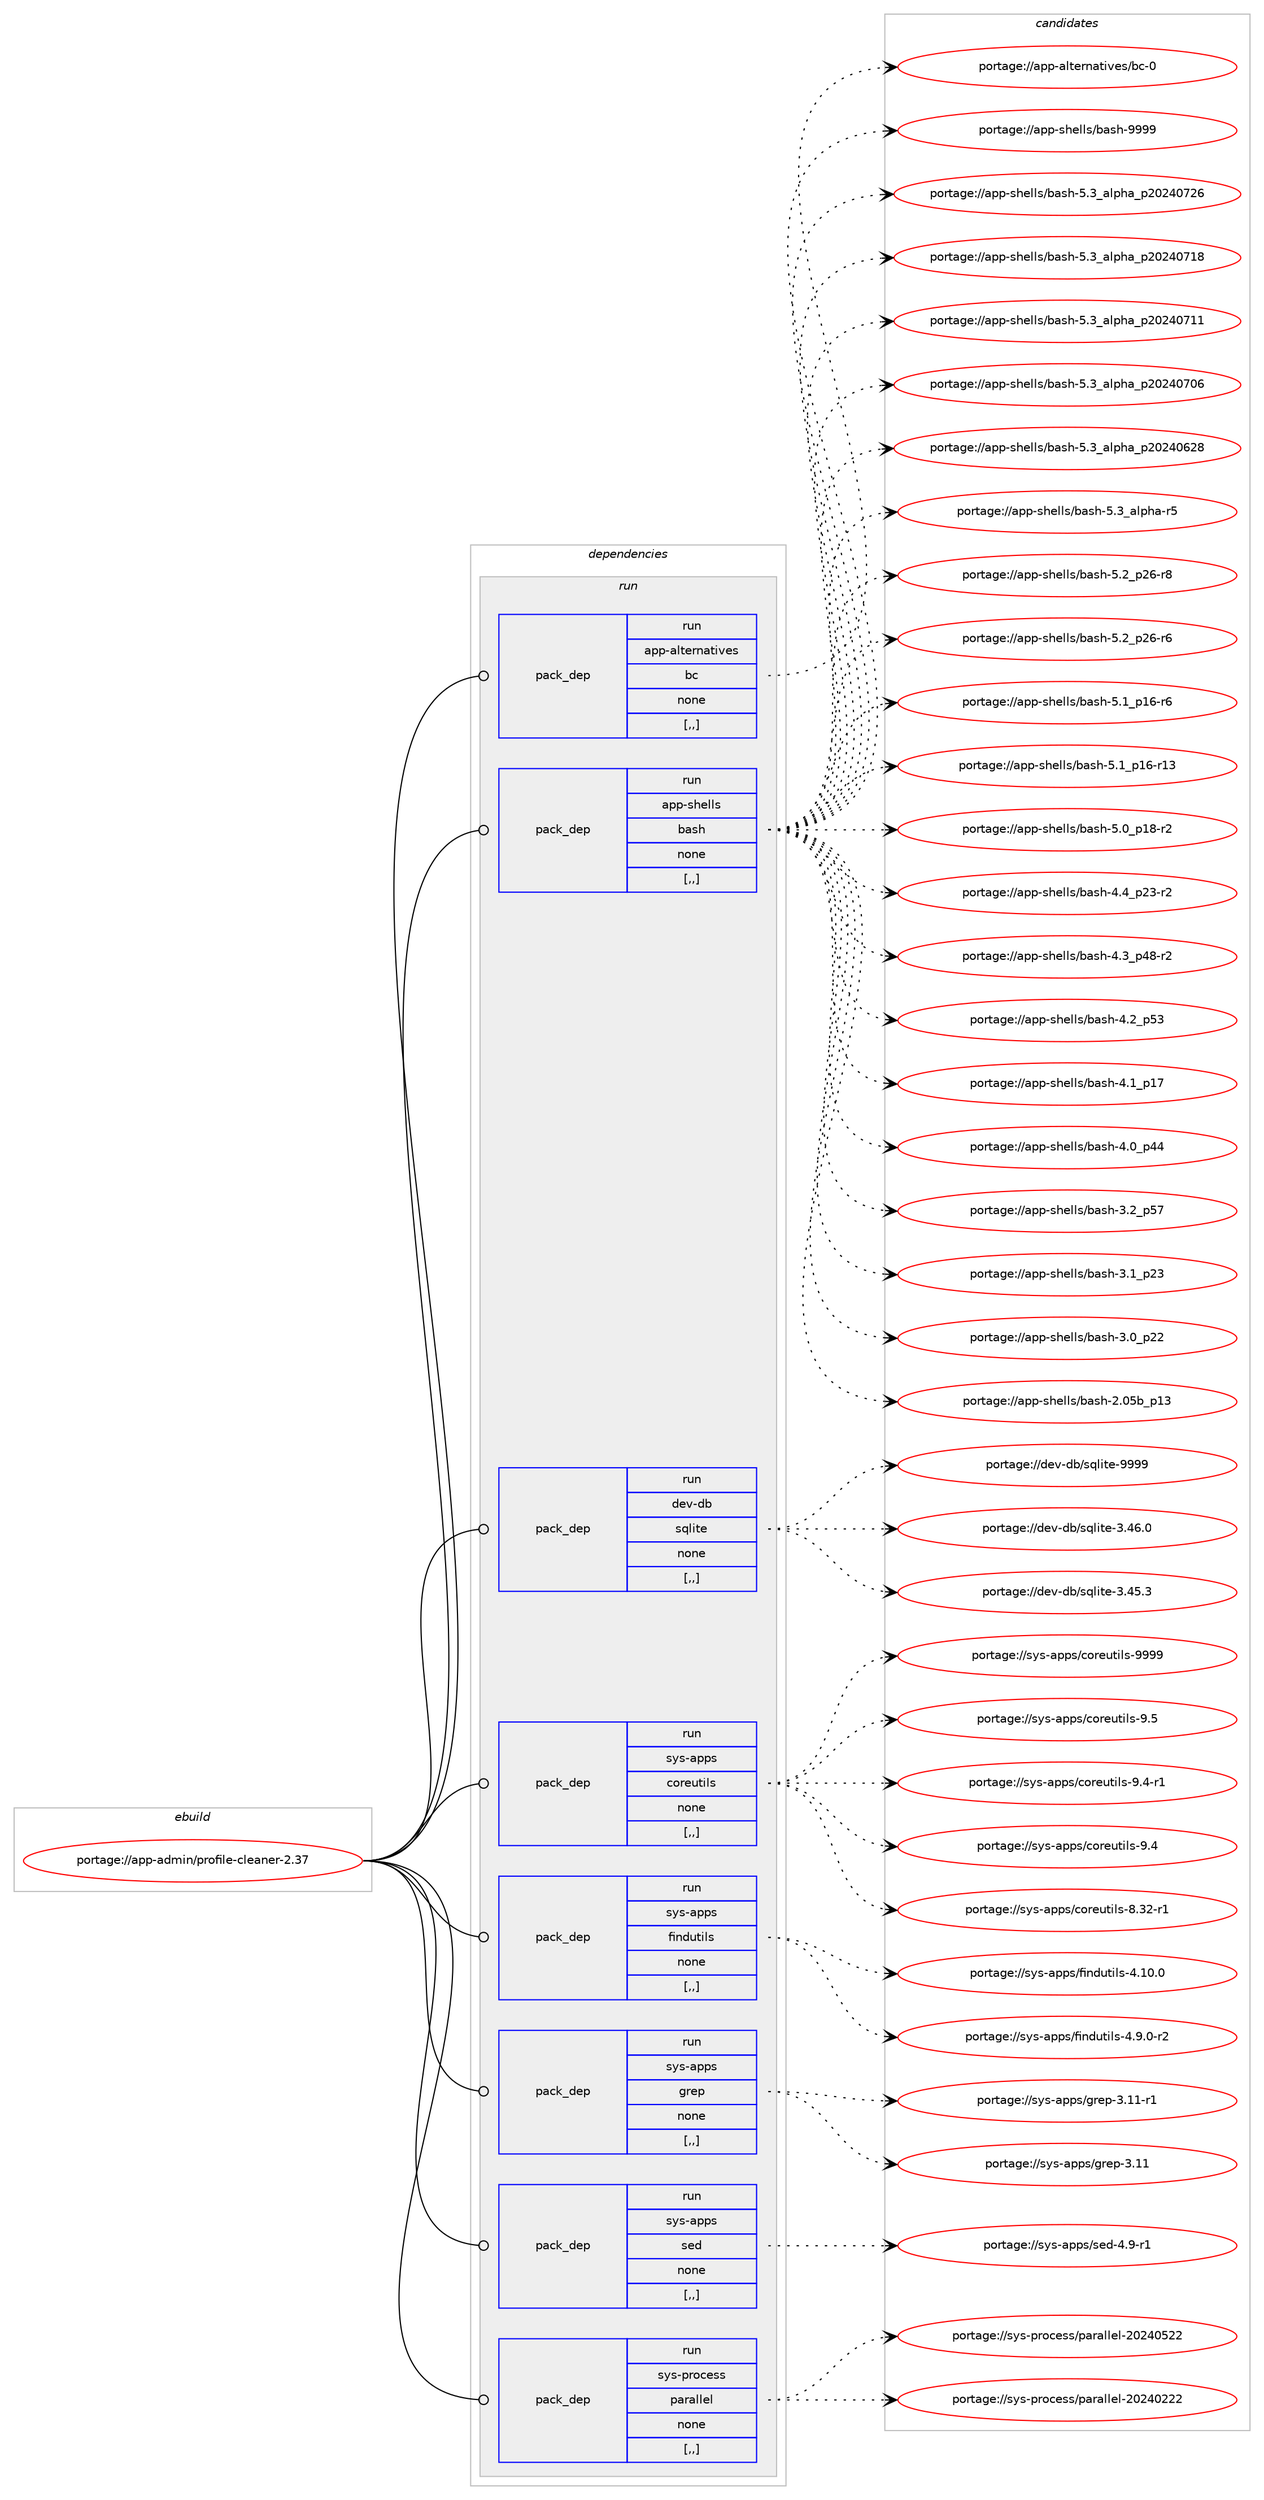 digraph prolog {

# *************
# Graph options
# *************

newrank=true;
concentrate=true;
compound=true;
graph [rankdir=LR,fontname=Helvetica,fontsize=10,ranksep=1.5];#, ranksep=2.5, nodesep=0.2];
edge  [arrowhead=vee];
node  [fontname=Helvetica,fontsize=10];

# **********
# The ebuild
# **********

subgraph cluster_leftcol {
color=gray;
label=<<i>ebuild</i>>;
id [label="portage://app-admin/profile-cleaner-2.37", color=red, width=4, href="../app-admin/profile-cleaner-2.37.svg"];
}

# ****************
# The dependencies
# ****************

subgraph cluster_midcol {
color=gray;
label=<<i>dependencies</i>>;
subgraph cluster_compile {
fillcolor="#eeeeee";
style=filled;
label=<<i>compile</i>>;
}
subgraph cluster_compileandrun {
fillcolor="#eeeeee";
style=filled;
label=<<i>compile and run</i>>;
}
subgraph cluster_run {
fillcolor="#eeeeee";
style=filled;
label=<<i>run</i>>;
subgraph pack2731 {
dependency3490 [label=<<TABLE BORDER="0" CELLBORDER="1" CELLSPACING="0" CELLPADDING="4" WIDTH="220"><TR><TD ROWSPAN="6" CELLPADDING="30">pack_dep</TD></TR><TR><TD WIDTH="110">run</TD></TR><TR><TD>app-alternatives</TD></TR><TR><TD>bc</TD></TR><TR><TD>none</TD></TR><TR><TD>[,,]</TD></TR></TABLE>>, shape=none, color=blue];
}
id:e -> dependency3490:w [weight=20,style="solid",arrowhead="odot"];
subgraph pack2732 {
dependency3491 [label=<<TABLE BORDER="0" CELLBORDER="1" CELLSPACING="0" CELLPADDING="4" WIDTH="220"><TR><TD ROWSPAN="6" CELLPADDING="30">pack_dep</TD></TR><TR><TD WIDTH="110">run</TD></TR><TR><TD>app-shells</TD></TR><TR><TD>bash</TD></TR><TR><TD>none</TD></TR><TR><TD>[,,]</TD></TR></TABLE>>, shape=none, color=blue];
}
id:e -> dependency3491:w [weight=20,style="solid",arrowhead="odot"];
subgraph pack2733 {
dependency3492 [label=<<TABLE BORDER="0" CELLBORDER="1" CELLSPACING="0" CELLPADDING="4" WIDTH="220"><TR><TD ROWSPAN="6" CELLPADDING="30">pack_dep</TD></TR><TR><TD WIDTH="110">run</TD></TR><TR><TD>dev-db</TD></TR><TR><TD>sqlite</TD></TR><TR><TD>none</TD></TR><TR><TD>[,,]</TD></TR></TABLE>>, shape=none, color=blue];
}
id:e -> dependency3492:w [weight=20,style="solid",arrowhead="odot"];
subgraph pack2734 {
dependency3493 [label=<<TABLE BORDER="0" CELLBORDER="1" CELLSPACING="0" CELLPADDING="4" WIDTH="220"><TR><TD ROWSPAN="6" CELLPADDING="30">pack_dep</TD></TR><TR><TD WIDTH="110">run</TD></TR><TR><TD>sys-apps</TD></TR><TR><TD>coreutils</TD></TR><TR><TD>none</TD></TR><TR><TD>[,,]</TD></TR></TABLE>>, shape=none, color=blue];
}
id:e -> dependency3493:w [weight=20,style="solid",arrowhead="odot"];
subgraph pack2735 {
dependency3494 [label=<<TABLE BORDER="0" CELLBORDER="1" CELLSPACING="0" CELLPADDING="4" WIDTH="220"><TR><TD ROWSPAN="6" CELLPADDING="30">pack_dep</TD></TR><TR><TD WIDTH="110">run</TD></TR><TR><TD>sys-apps</TD></TR><TR><TD>findutils</TD></TR><TR><TD>none</TD></TR><TR><TD>[,,]</TD></TR></TABLE>>, shape=none, color=blue];
}
id:e -> dependency3494:w [weight=20,style="solid",arrowhead="odot"];
subgraph pack2736 {
dependency3495 [label=<<TABLE BORDER="0" CELLBORDER="1" CELLSPACING="0" CELLPADDING="4" WIDTH="220"><TR><TD ROWSPAN="6" CELLPADDING="30">pack_dep</TD></TR><TR><TD WIDTH="110">run</TD></TR><TR><TD>sys-apps</TD></TR><TR><TD>grep</TD></TR><TR><TD>none</TD></TR><TR><TD>[,,]</TD></TR></TABLE>>, shape=none, color=blue];
}
id:e -> dependency3495:w [weight=20,style="solid",arrowhead="odot"];
subgraph pack2737 {
dependency3496 [label=<<TABLE BORDER="0" CELLBORDER="1" CELLSPACING="0" CELLPADDING="4" WIDTH="220"><TR><TD ROWSPAN="6" CELLPADDING="30">pack_dep</TD></TR><TR><TD WIDTH="110">run</TD></TR><TR><TD>sys-apps</TD></TR><TR><TD>sed</TD></TR><TR><TD>none</TD></TR><TR><TD>[,,]</TD></TR></TABLE>>, shape=none, color=blue];
}
id:e -> dependency3496:w [weight=20,style="solid",arrowhead="odot"];
subgraph pack2738 {
dependency3497 [label=<<TABLE BORDER="0" CELLBORDER="1" CELLSPACING="0" CELLPADDING="4" WIDTH="220"><TR><TD ROWSPAN="6" CELLPADDING="30">pack_dep</TD></TR><TR><TD WIDTH="110">run</TD></TR><TR><TD>sys-process</TD></TR><TR><TD>parallel</TD></TR><TR><TD>none</TD></TR><TR><TD>[,,]</TD></TR></TABLE>>, shape=none, color=blue];
}
id:e -> dependency3497:w [weight=20,style="solid",arrowhead="odot"];
}
}

# **************
# The candidates
# **************

subgraph cluster_choices {
rank=same;
color=gray;
label=<<i>candidates</i>>;

subgraph choice2731 {
color=black;
nodesep=1;
choice971121124597108116101114110971161051181011154798994548 [label="portage://app-alternatives/bc-0", color=red, width=4,href="../app-alternatives/bc-0.svg"];
dependency3490:e -> choice971121124597108116101114110971161051181011154798994548:w [style=dotted,weight="100"];
}
subgraph choice2732 {
color=black;
nodesep=1;
choice97112112451151041011081081154798971151044557575757 [label="portage://app-shells/bash-9999", color=red, width=4,href="../app-shells/bash-9999.svg"];
choice971121124511510410110810811547989711510445534651959710811210497951125048505248555054 [label="portage://app-shells/bash-5.3_alpha_p20240726", color=red, width=4,href="../app-shells/bash-5.3_alpha_p20240726.svg"];
choice971121124511510410110810811547989711510445534651959710811210497951125048505248554956 [label="portage://app-shells/bash-5.3_alpha_p20240718", color=red, width=4,href="../app-shells/bash-5.3_alpha_p20240718.svg"];
choice971121124511510410110810811547989711510445534651959710811210497951125048505248554949 [label="portage://app-shells/bash-5.3_alpha_p20240711", color=red, width=4,href="../app-shells/bash-5.3_alpha_p20240711.svg"];
choice971121124511510410110810811547989711510445534651959710811210497951125048505248554854 [label="portage://app-shells/bash-5.3_alpha_p20240706", color=red, width=4,href="../app-shells/bash-5.3_alpha_p20240706.svg"];
choice971121124511510410110810811547989711510445534651959710811210497951125048505248545056 [label="portage://app-shells/bash-5.3_alpha_p20240628", color=red, width=4,href="../app-shells/bash-5.3_alpha_p20240628.svg"];
choice9711211245115104101108108115479897115104455346519597108112104974511453 [label="portage://app-shells/bash-5.3_alpha-r5", color=red, width=4,href="../app-shells/bash-5.3_alpha-r5.svg"];
choice9711211245115104101108108115479897115104455346509511250544511456 [label="portage://app-shells/bash-5.2_p26-r8", color=red, width=4,href="../app-shells/bash-5.2_p26-r8.svg"];
choice9711211245115104101108108115479897115104455346509511250544511454 [label="portage://app-shells/bash-5.2_p26-r6", color=red, width=4,href="../app-shells/bash-5.2_p26-r6.svg"];
choice9711211245115104101108108115479897115104455346499511249544511454 [label="portage://app-shells/bash-5.1_p16-r6", color=red, width=4,href="../app-shells/bash-5.1_p16-r6.svg"];
choice971121124511510410110810811547989711510445534649951124954451144951 [label="portage://app-shells/bash-5.1_p16-r13", color=red, width=4,href="../app-shells/bash-5.1_p16-r13.svg"];
choice9711211245115104101108108115479897115104455346489511249564511450 [label="portage://app-shells/bash-5.0_p18-r2", color=red, width=4,href="../app-shells/bash-5.0_p18-r2.svg"];
choice9711211245115104101108108115479897115104455246529511250514511450 [label="portage://app-shells/bash-4.4_p23-r2", color=red, width=4,href="../app-shells/bash-4.4_p23-r2.svg"];
choice9711211245115104101108108115479897115104455246519511252564511450 [label="portage://app-shells/bash-4.3_p48-r2", color=red, width=4,href="../app-shells/bash-4.3_p48-r2.svg"];
choice971121124511510410110810811547989711510445524650951125351 [label="portage://app-shells/bash-4.2_p53", color=red, width=4,href="../app-shells/bash-4.2_p53.svg"];
choice971121124511510410110810811547989711510445524649951124955 [label="portage://app-shells/bash-4.1_p17", color=red, width=4,href="../app-shells/bash-4.1_p17.svg"];
choice971121124511510410110810811547989711510445524648951125252 [label="portage://app-shells/bash-4.0_p44", color=red, width=4,href="../app-shells/bash-4.0_p44.svg"];
choice971121124511510410110810811547989711510445514650951125355 [label="portage://app-shells/bash-3.2_p57", color=red, width=4,href="../app-shells/bash-3.2_p57.svg"];
choice971121124511510410110810811547989711510445514649951125051 [label="portage://app-shells/bash-3.1_p23", color=red, width=4,href="../app-shells/bash-3.1_p23.svg"];
choice971121124511510410110810811547989711510445514648951125050 [label="portage://app-shells/bash-3.0_p22", color=red, width=4,href="../app-shells/bash-3.0_p22.svg"];
choice9711211245115104101108108115479897115104455046485398951124951 [label="portage://app-shells/bash-2.05b_p13", color=red, width=4,href="../app-shells/bash-2.05b_p13.svg"];
dependency3491:e -> choice97112112451151041011081081154798971151044557575757:w [style=dotted,weight="100"];
dependency3491:e -> choice971121124511510410110810811547989711510445534651959710811210497951125048505248555054:w [style=dotted,weight="100"];
dependency3491:e -> choice971121124511510410110810811547989711510445534651959710811210497951125048505248554956:w [style=dotted,weight="100"];
dependency3491:e -> choice971121124511510410110810811547989711510445534651959710811210497951125048505248554949:w [style=dotted,weight="100"];
dependency3491:e -> choice971121124511510410110810811547989711510445534651959710811210497951125048505248554854:w [style=dotted,weight="100"];
dependency3491:e -> choice971121124511510410110810811547989711510445534651959710811210497951125048505248545056:w [style=dotted,weight="100"];
dependency3491:e -> choice9711211245115104101108108115479897115104455346519597108112104974511453:w [style=dotted,weight="100"];
dependency3491:e -> choice9711211245115104101108108115479897115104455346509511250544511456:w [style=dotted,weight="100"];
dependency3491:e -> choice9711211245115104101108108115479897115104455346509511250544511454:w [style=dotted,weight="100"];
dependency3491:e -> choice9711211245115104101108108115479897115104455346499511249544511454:w [style=dotted,weight="100"];
dependency3491:e -> choice971121124511510410110810811547989711510445534649951124954451144951:w [style=dotted,weight="100"];
dependency3491:e -> choice9711211245115104101108108115479897115104455346489511249564511450:w [style=dotted,weight="100"];
dependency3491:e -> choice9711211245115104101108108115479897115104455246529511250514511450:w [style=dotted,weight="100"];
dependency3491:e -> choice9711211245115104101108108115479897115104455246519511252564511450:w [style=dotted,weight="100"];
dependency3491:e -> choice971121124511510410110810811547989711510445524650951125351:w [style=dotted,weight="100"];
dependency3491:e -> choice971121124511510410110810811547989711510445524649951124955:w [style=dotted,weight="100"];
dependency3491:e -> choice971121124511510410110810811547989711510445524648951125252:w [style=dotted,weight="100"];
dependency3491:e -> choice971121124511510410110810811547989711510445514650951125355:w [style=dotted,weight="100"];
dependency3491:e -> choice971121124511510410110810811547989711510445514649951125051:w [style=dotted,weight="100"];
dependency3491:e -> choice971121124511510410110810811547989711510445514648951125050:w [style=dotted,weight="100"];
dependency3491:e -> choice9711211245115104101108108115479897115104455046485398951124951:w [style=dotted,weight="100"];
}
subgraph choice2733 {
color=black;
nodesep=1;
choice1001011184510098471151131081051161014557575757 [label="portage://dev-db/sqlite-9999", color=red, width=4,href="../dev-db/sqlite-9999.svg"];
choice10010111845100984711511310810511610145514652544648 [label="portage://dev-db/sqlite-3.46.0", color=red, width=4,href="../dev-db/sqlite-3.46.0.svg"];
choice10010111845100984711511310810511610145514652534651 [label="portage://dev-db/sqlite-3.45.3", color=red, width=4,href="../dev-db/sqlite-3.45.3.svg"];
dependency3492:e -> choice1001011184510098471151131081051161014557575757:w [style=dotted,weight="100"];
dependency3492:e -> choice10010111845100984711511310810511610145514652544648:w [style=dotted,weight="100"];
dependency3492:e -> choice10010111845100984711511310810511610145514652534651:w [style=dotted,weight="100"];
}
subgraph choice2734 {
color=black;
nodesep=1;
choice115121115459711211211547991111141011171161051081154557575757 [label="portage://sys-apps/coreutils-9999", color=red, width=4,href="../sys-apps/coreutils-9999.svg"];
choice1151211154597112112115479911111410111711610510811545574653 [label="portage://sys-apps/coreutils-9.5", color=red, width=4,href="../sys-apps/coreutils-9.5.svg"];
choice11512111545971121121154799111114101117116105108115455746524511449 [label="portage://sys-apps/coreutils-9.4-r1", color=red, width=4,href="../sys-apps/coreutils-9.4-r1.svg"];
choice1151211154597112112115479911111410111711610510811545574652 [label="portage://sys-apps/coreutils-9.4", color=red, width=4,href="../sys-apps/coreutils-9.4.svg"];
choice1151211154597112112115479911111410111711610510811545564651504511449 [label="portage://sys-apps/coreutils-8.32-r1", color=red, width=4,href="../sys-apps/coreutils-8.32-r1.svg"];
dependency3493:e -> choice115121115459711211211547991111141011171161051081154557575757:w [style=dotted,weight="100"];
dependency3493:e -> choice1151211154597112112115479911111410111711610510811545574653:w [style=dotted,weight="100"];
dependency3493:e -> choice11512111545971121121154799111114101117116105108115455746524511449:w [style=dotted,weight="100"];
dependency3493:e -> choice1151211154597112112115479911111410111711610510811545574652:w [style=dotted,weight="100"];
dependency3493:e -> choice1151211154597112112115479911111410111711610510811545564651504511449:w [style=dotted,weight="100"];
}
subgraph choice2735 {
color=black;
nodesep=1;
choice11512111545971121121154710210511010011711610510811545524649484648 [label="portage://sys-apps/findutils-4.10.0", color=red, width=4,href="../sys-apps/findutils-4.10.0.svg"];
choice1151211154597112112115471021051101001171161051081154552465746484511450 [label="portage://sys-apps/findutils-4.9.0-r2", color=red, width=4,href="../sys-apps/findutils-4.9.0-r2.svg"];
dependency3494:e -> choice11512111545971121121154710210511010011711610510811545524649484648:w [style=dotted,weight="100"];
dependency3494:e -> choice1151211154597112112115471021051101001171161051081154552465746484511450:w [style=dotted,weight="100"];
}
subgraph choice2736 {
color=black;
nodesep=1;
choice11512111545971121121154710311410111245514649494511449 [label="portage://sys-apps/grep-3.11-r1", color=red, width=4,href="../sys-apps/grep-3.11-r1.svg"];
choice1151211154597112112115471031141011124551464949 [label="portage://sys-apps/grep-3.11", color=red, width=4,href="../sys-apps/grep-3.11.svg"];
dependency3495:e -> choice11512111545971121121154710311410111245514649494511449:w [style=dotted,weight="100"];
dependency3495:e -> choice1151211154597112112115471031141011124551464949:w [style=dotted,weight="100"];
}
subgraph choice2737 {
color=black;
nodesep=1;
choice115121115459711211211547115101100455246574511449 [label="portage://sys-apps/sed-4.9-r1", color=red, width=4,href="../sys-apps/sed-4.9-r1.svg"];
dependency3496:e -> choice115121115459711211211547115101100455246574511449:w [style=dotted,weight="100"];
}
subgraph choice2738 {
color=black;
nodesep=1;
choice1151211154511211411199101115115471129711497108108101108455048505248535050 [label="portage://sys-process/parallel-20240522", color=red, width=4,href="../sys-process/parallel-20240522.svg"];
choice1151211154511211411199101115115471129711497108108101108455048505248505050 [label="portage://sys-process/parallel-20240222", color=red, width=4,href="../sys-process/parallel-20240222.svg"];
dependency3497:e -> choice1151211154511211411199101115115471129711497108108101108455048505248535050:w [style=dotted,weight="100"];
dependency3497:e -> choice1151211154511211411199101115115471129711497108108101108455048505248505050:w [style=dotted,weight="100"];
}
}

}
